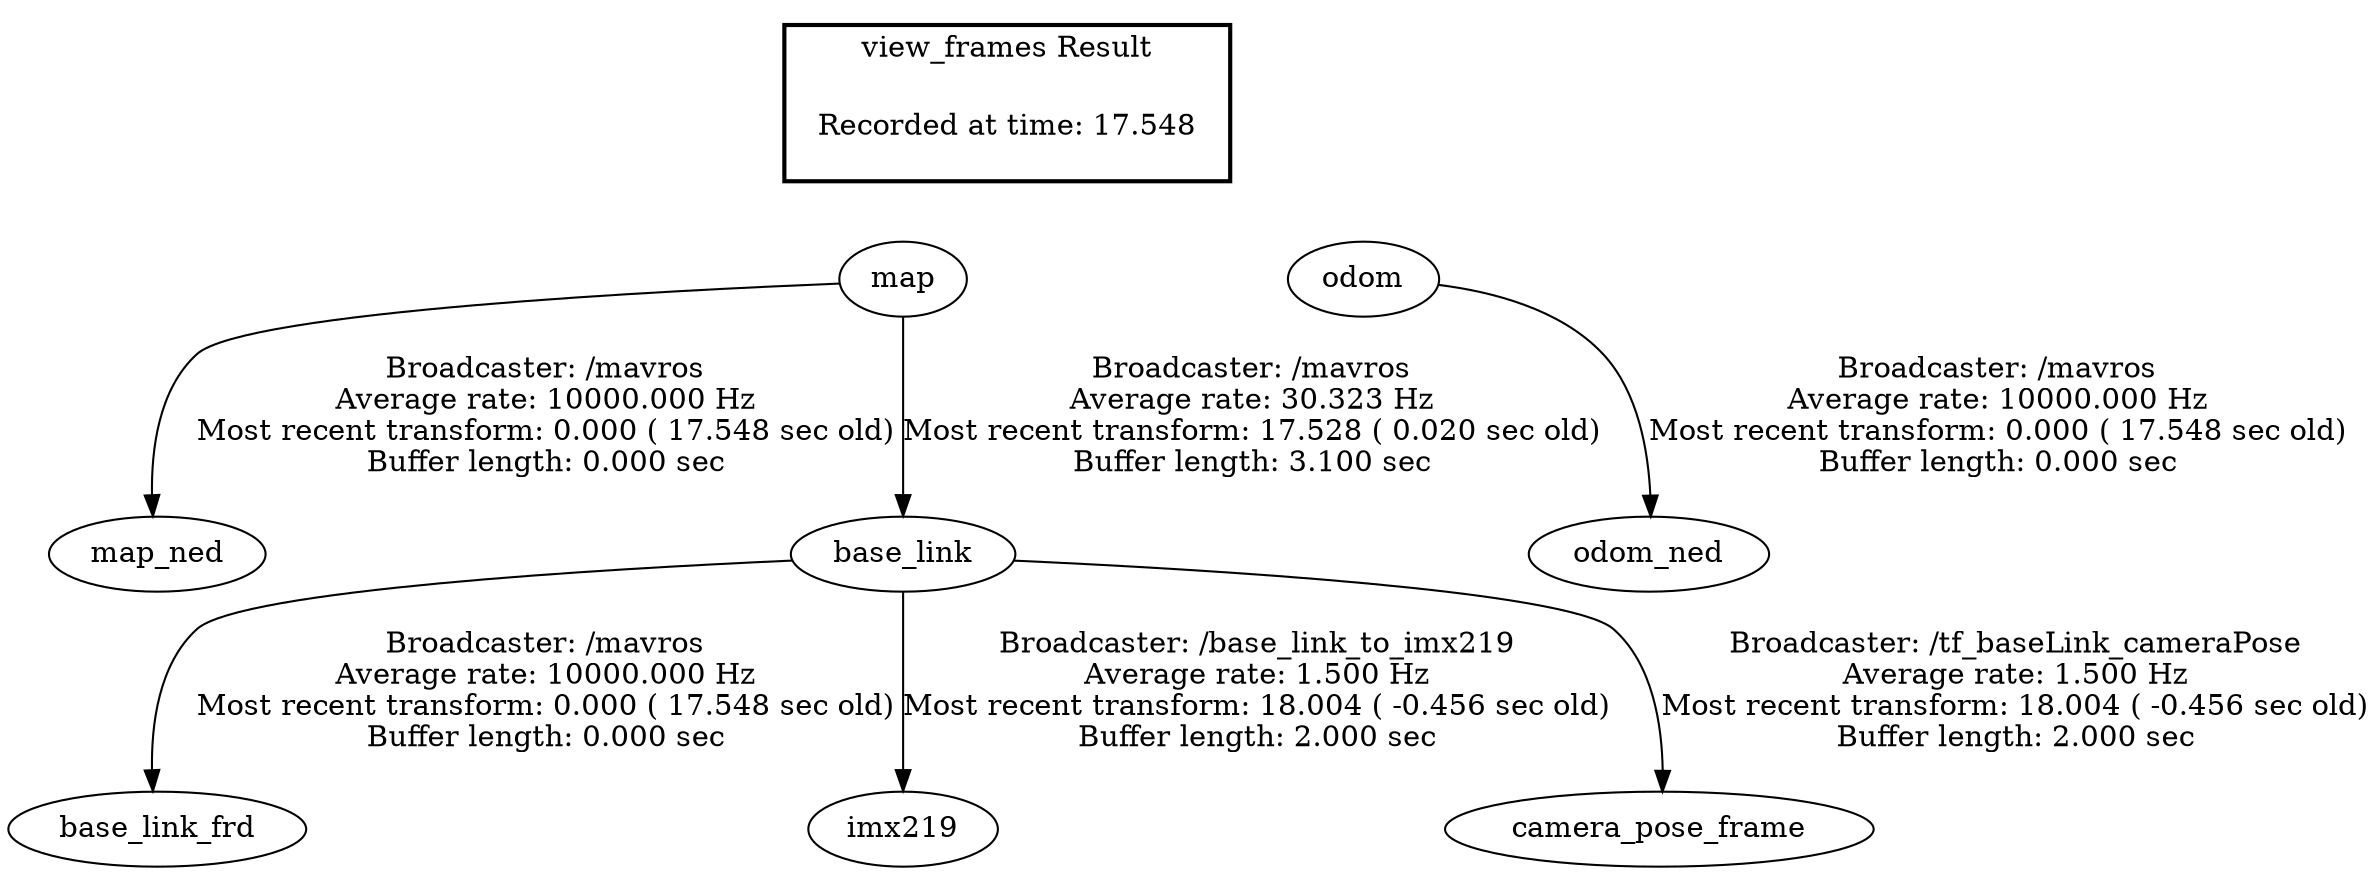 digraph G {
"map" -> "map_ned"[label="Broadcaster: /mavros\nAverage rate: 10000.000 Hz\nMost recent transform: 0.000 ( 17.548 sec old)\nBuffer length: 0.000 sec\n"];
"odom" -> "odom_ned"[label="Broadcaster: /mavros\nAverage rate: 10000.000 Hz\nMost recent transform: 0.000 ( 17.548 sec old)\nBuffer length: 0.000 sec\n"];
"base_link" -> "base_link_frd"[label="Broadcaster: /mavros\nAverage rate: 10000.000 Hz\nMost recent transform: 0.000 ( 17.548 sec old)\nBuffer length: 0.000 sec\n"];
"map" -> "base_link"[label="Broadcaster: /mavros\nAverage rate: 30.323 Hz\nMost recent transform: 17.528 ( 0.020 sec old)\nBuffer length: 3.100 sec\n"];
"base_link" -> "imx219"[label="Broadcaster: /base_link_to_imx219\nAverage rate: 1.500 Hz\nMost recent transform: 18.004 ( -0.456 sec old)\nBuffer length: 2.000 sec\n"];
"base_link" -> "camera_pose_frame"[label="Broadcaster: /tf_baseLink_cameraPose\nAverage rate: 1.500 Hz\nMost recent transform: 18.004 ( -0.456 sec old)\nBuffer length: 2.000 sec\n"];
edge [style=invis];
 subgraph cluster_legend { style=bold; color=black; label ="view_frames Result";
"Recorded at time: 17.548"[ shape=plaintext ] ;
 }->"map";
edge [style=invis];
 subgraph cluster_legend { style=bold; color=black; label ="view_frames Result";
"Recorded at time: 17.548"[ shape=plaintext ] ;
 }->"odom";
}